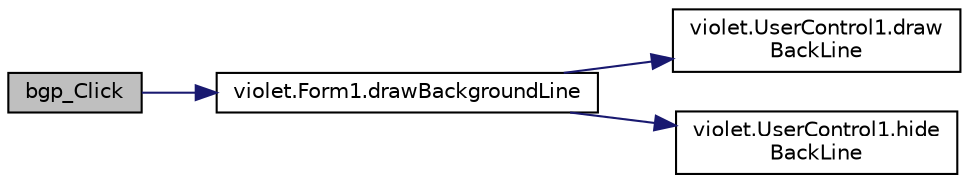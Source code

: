 digraph "bgp_Click"
{
 // LATEX_PDF_SIZE
  edge [fontname="Helvetica",fontsize="10",labelfontname="Helvetica",labelfontsize="10"];
  node [fontname="Helvetica",fontsize="10",shape=record];
  rankdir="LR";
  Node66 [label="bgp_Click",height=0.2,width=0.4,color="black", fillcolor="grey75", style="filled", fontcolor="black",tooltip=" "];
  Node66 -> Node67 [color="midnightblue",fontsize="10",style="solid",fontname="Helvetica"];
  Node67 [label="violet.Form1.drawBackgroundLine",height=0.2,width=0.4,color="black", fillcolor="white", style="filled",URL="$classviolet_1_1Form1.html#a132ce6e73ab218f205bea0e580cdff3b",tooltip="繪製背景格線"];
  Node67 -> Node68 [color="midnightblue",fontsize="10",style="solid",fontname="Helvetica"];
  Node68 [label="violet.UserControl1.draw\lBackLine",height=0.2,width=0.4,color="black", fillcolor="white", style="filled",URL="$classviolet_1_1UserControl1.html#ade416bc121a3343d371e9ee79174f71b",tooltip="畫背景格線"];
  Node67 -> Node69 [color="midnightblue",fontsize="10",style="solid",fontname="Helvetica"];
  Node69 [label="violet.UserControl1.hide\lBackLine",height=0.2,width=0.4,color="black", fillcolor="white", style="filled",URL="$classviolet_1_1UserControl1.html#adcb2044e63bc071fd2ac2ea76c040972",tooltip=" "];
}
